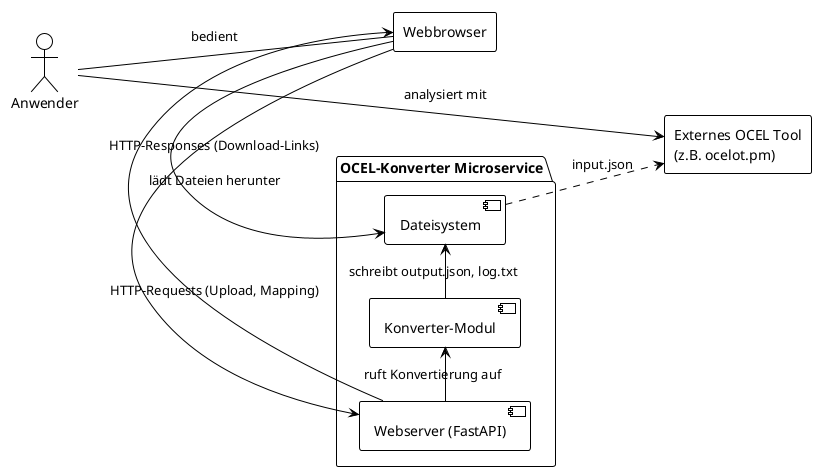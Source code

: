 @startuml
!theme plain
left to right direction

actor "Anwender" as user
rectangle "Webbrowser" as browser

package "OCEL-Konverter Microservice" {
  component "Webserver (FastAPI)" as api
  component "Konverter-Modul" as converter
  component "Dateisystem" as fs
}

rectangle "Externes OCEL Tool\n(z.B. ocelot.pm)" as ocelot_tool

user -- browser : "bedient"
browser -> api : "HTTP-Requests (Upload, Mapping)"
api -> converter : "ruft Konvertierung auf"
converter -> fs : "schreibt output.json, log.txt"
api --> browser : "HTTP-Responses (Download-Links)"
browser -> fs : "lädt Dateien herunter"
user -> ocelot_tool : "analysiert mit"
fs ..> ocelot_tool : "input.json"

@enduml